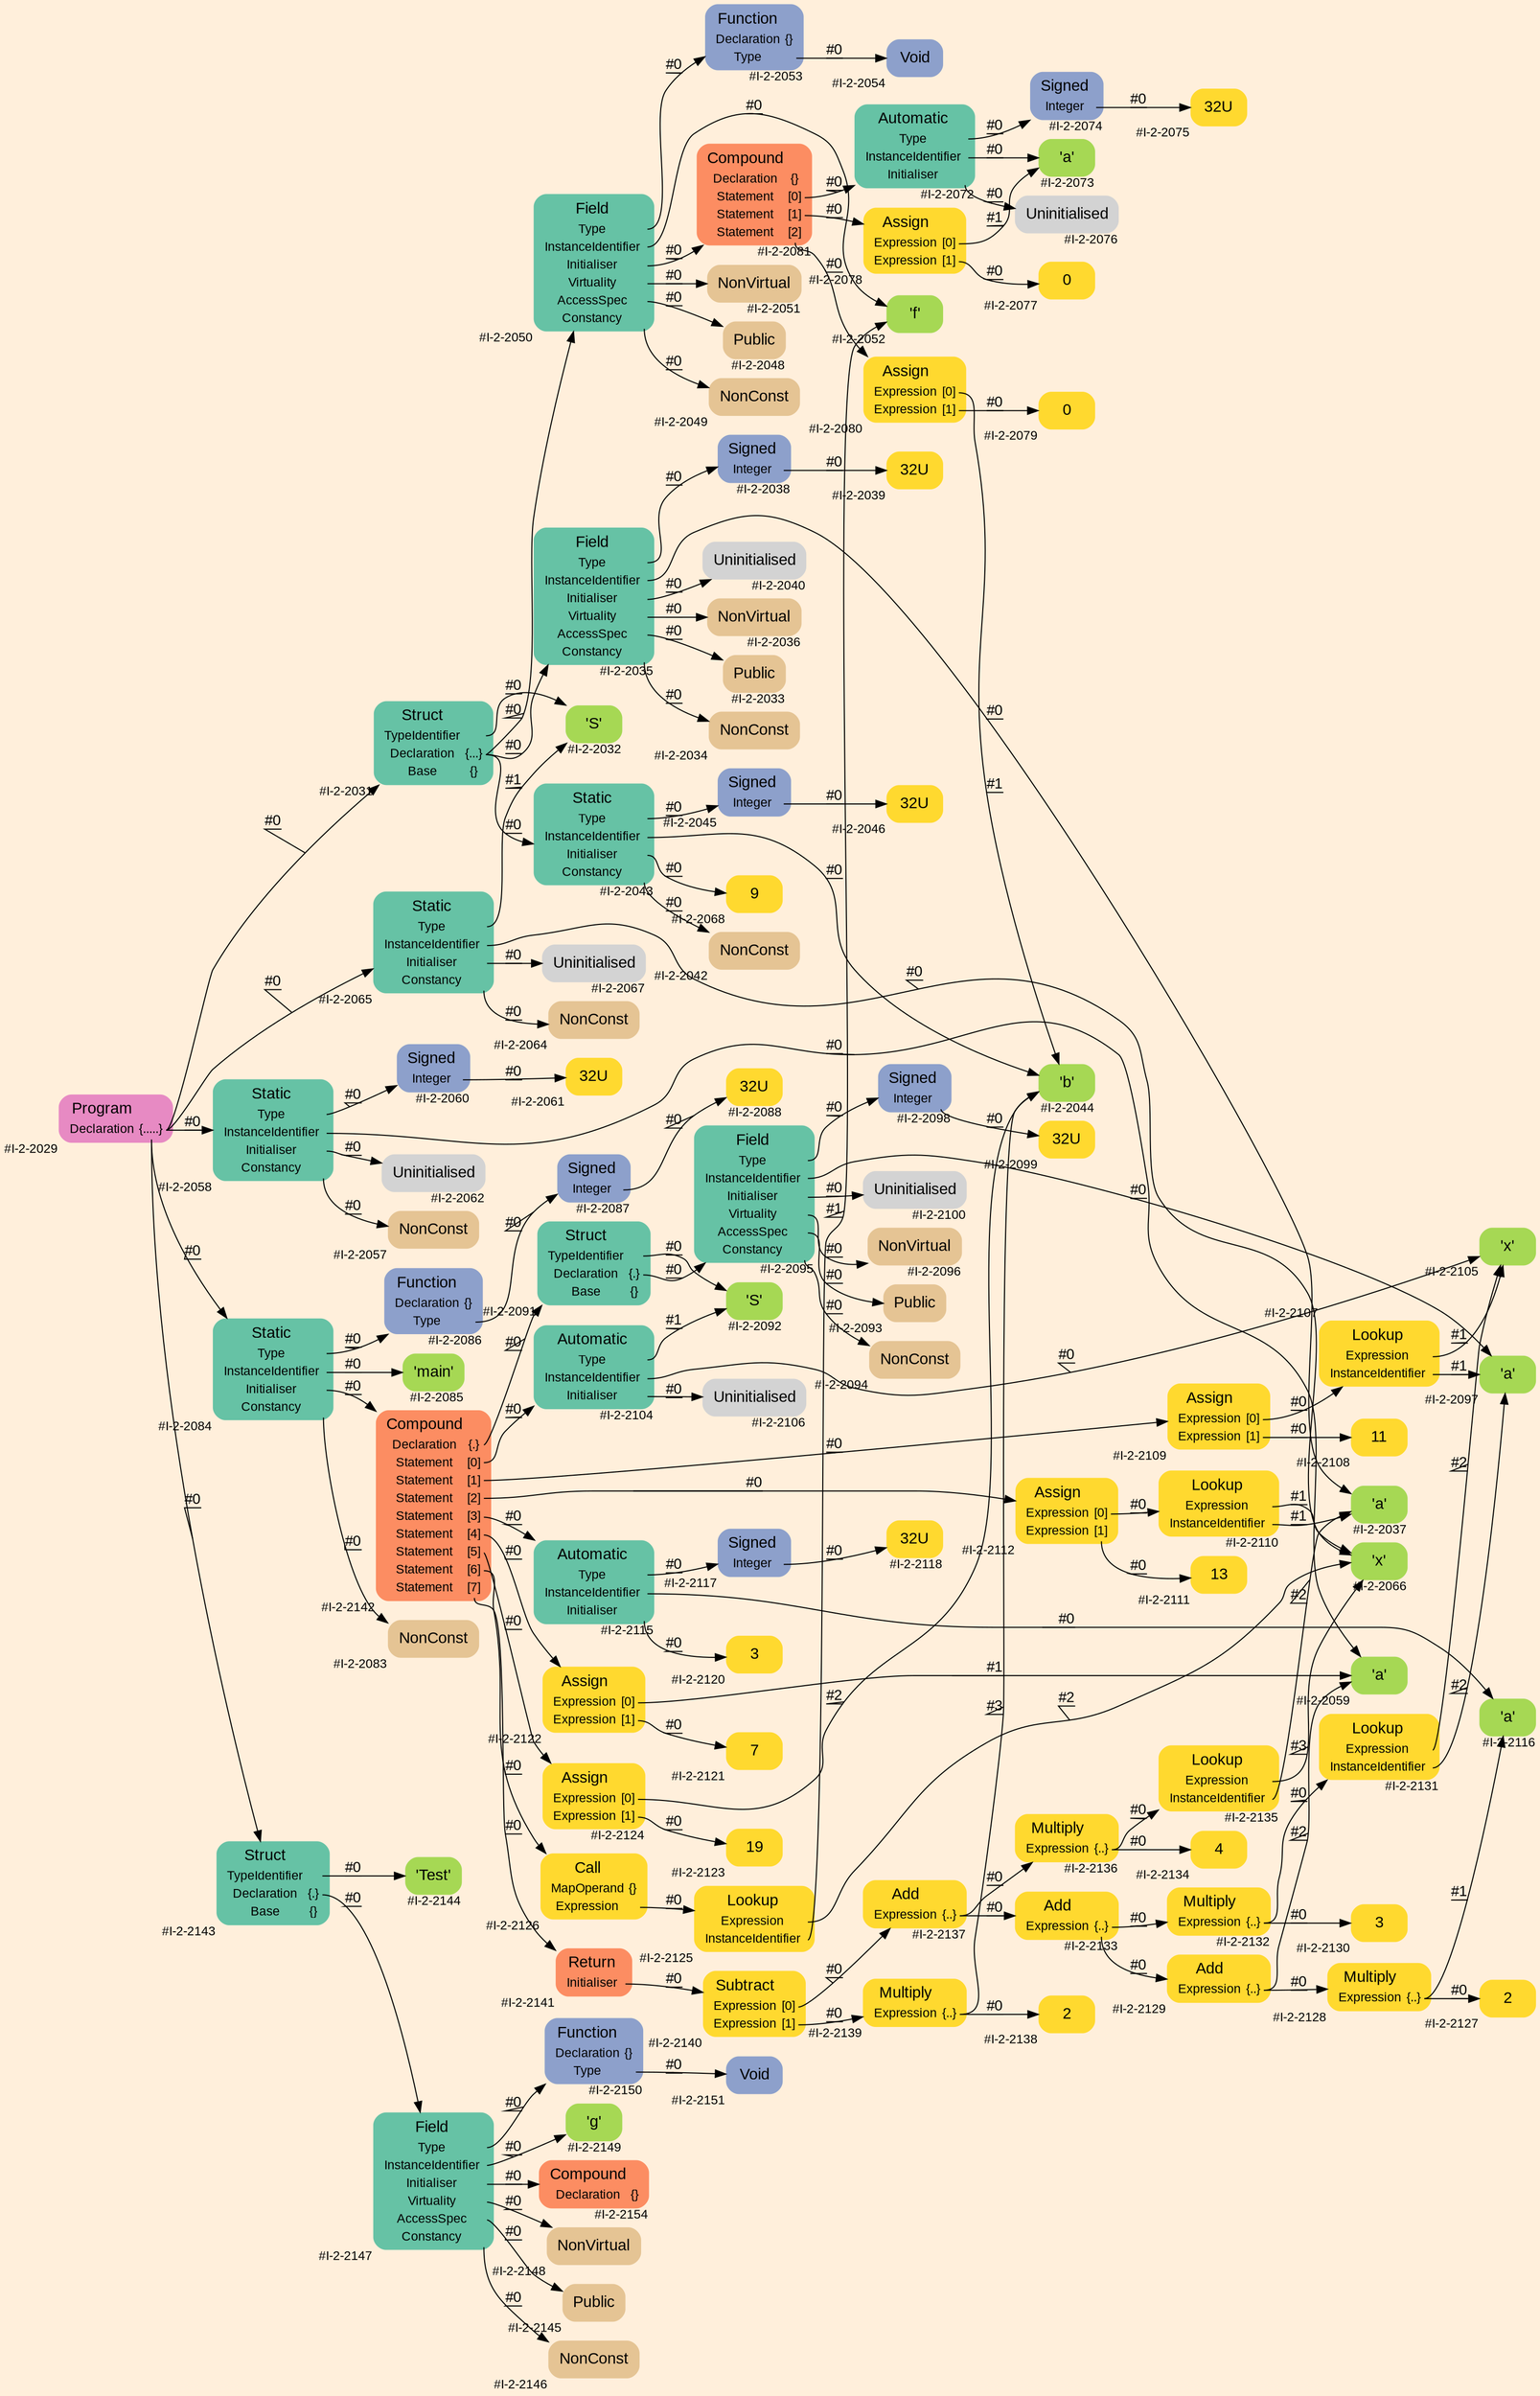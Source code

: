 digraph "" {
label = ""
labelloc = t
graph [
    rankdir = "LR"
    ranksep = 0.3
    bgcolor = antiquewhite1
    color = black
    fontcolor = black
    fontname = "Arial"
];
node [
    fontname = "Arial"
];
edge [
    fontname = "Arial"
];


// -------------------- node figure --------------------
// -------- block #I-2-2029 ----------
"#I-2-2029" [
    shape = "plaintext"
    fillcolor = "/set28/4"
    xlabel = "#I-2-2029"
    fontsize = "12"
    fontcolor = black
    label = <<TABLE BORDER="0" CELLBORDER="0" CELLSPACING="0">
     <TR><TD><FONT POINT-SIZE="15" COLOR="black">Program</FONT></TD></TR>
     <TR><TD><FONT POINT-SIZE="12" COLOR="black">Declaration</FONT></TD><TD PORT="port0"><FONT POINT-SIZE="12" COLOR="black">{.....}</FONT></TD></TR>
    </TABLE>>
    style = "rounded,filled"
];

// -------- block #I-2-2031 ----------
"#I-2-2031" [
    shape = "plaintext"
    fillcolor = "/set28/1"
    xlabel = "#I-2-2031"
    fontsize = "12"
    fontcolor = black
    label = <<TABLE BORDER="0" CELLBORDER="0" CELLSPACING="0">
     <TR><TD><FONT POINT-SIZE="15" COLOR="black">Struct</FONT></TD></TR>
     <TR><TD><FONT POINT-SIZE="12" COLOR="black">TypeIdentifier</FONT></TD><TD PORT="port0"></TD></TR>
     <TR><TD><FONT POINT-SIZE="12" COLOR="black">Declaration</FONT></TD><TD PORT="port1"><FONT POINT-SIZE="12" COLOR="black">{...}</FONT></TD></TR>
     <TR><TD><FONT POINT-SIZE="12" COLOR="black">Base</FONT></TD><TD PORT="port2"><FONT POINT-SIZE="12" COLOR="black">{}</FONT></TD></TR>
    </TABLE>>
    style = "rounded,filled"
];

// -------- block #I-2-2032 ----------
"#I-2-2032" [
    shape = "plaintext"
    fillcolor = "/set28/5"
    xlabel = "#I-2-2032"
    fontsize = "12"
    fontcolor = black
    label = <<TABLE BORDER="0" CELLBORDER="0" CELLSPACING="0">
     <TR><TD><FONT POINT-SIZE="15" COLOR="black">'S'</FONT></TD></TR>
    </TABLE>>
    style = "rounded,filled"
];

// -------- block #I-2-2035 ----------
"#I-2-2035" [
    shape = "plaintext"
    fillcolor = "/set28/1"
    xlabel = "#I-2-2035"
    fontsize = "12"
    fontcolor = black
    label = <<TABLE BORDER="0" CELLBORDER="0" CELLSPACING="0">
     <TR><TD><FONT POINT-SIZE="15" COLOR="black">Field</FONT></TD></TR>
     <TR><TD><FONT POINT-SIZE="12" COLOR="black">Type</FONT></TD><TD PORT="port0"></TD></TR>
     <TR><TD><FONT POINT-SIZE="12" COLOR="black">InstanceIdentifier</FONT></TD><TD PORT="port1"></TD></TR>
     <TR><TD><FONT POINT-SIZE="12" COLOR="black">Initialiser</FONT></TD><TD PORT="port2"></TD></TR>
     <TR><TD><FONT POINT-SIZE="12" COLOR="black">Virtuality</FONT></TD><TD PORT="port3"></TD></TR>
     <TR><TD><FONT POINT-SIZE="12" COLOR="black">AccessSpec</FONT></TD><TD PORT="port4"></TD></TR>
     <TR><TD><FONT POINT-SIZE="12" COLOR="black">Constancy</FONT></TD><TD PORT="port5"></TD></TR>
    </TABLE>>
    style = "rounded,filled"
];

// -------- block #I-2-2038 ----------
"#I-2-2038" [
    shape = "plaintext"
    fillcolor = "/set28/3"
    xlabel = "#I-2-2038"
    fontsize = "12"
    fontcolor = black
    label = <<TABLE BORDER="0" CELLBORDER="0" CELLSPACING="0">
     <TR><TD><FONT POINT-SIZE="15" COLOR="black">Signed</FONT></TD></TR>
     <TR><TD><FONT POINT-SIZE="12" COLOR="black">Integer</FONT></TD><TD PORT="port0"></TD></TR>
    </TABLE>>
    style = "rounded,filled"
];

// -------- block #I-2-2039 ----------
"#I-2-2039" [
    shape = "plaintext"
    fillcolor = "/set28/6"
    xlabel = "#I-2-2039"
    fontsize = "12"
    fontcolor = black
    label = <<TABLE BORDER="0" CELLBORDER="0" CELLSPACING="0">
     <TR><TD><FONT POINT-SIZE="15" COLOR="black">32U</FONT></TD></TR>
    </TABLE>>
    style = "rounded,filled"
];

// -------- block #I-2-2037 ----------
"#I-2-2037" [
    shape = "plaintext"
    fillcolor = "/set28/5"
    xlabel = "#I-2-2037"
    fontsize = "12"
    fontcolor = black
    label = <<TABLE BORDER="0" CELLBORDER="0" CELLSPACING="0">
     <TR><TD><FONT POINT-SIZE="15" COLOR="black">'a'</FONT></TD></TR>
    </TABLE>>
    style = "rounded,filled"
];

// -------- block #I-2-2040 ----------
"#I-2-2040" [
    shape = "plaintext"
    xlabel = "#I-2-2040"
    fontsize = "12"
    fontcolor = black
    label = <<TABLE BORDER="0" CELLBORDER="0" CELLSPACING="0">
     <TR><TD><FONT POINT-SIZE="15" COLOR="black">Uninitialised</FONT></TD></TR>
    </TABLE>>
    style = "rounded,filled"
];

// -------- block #I-2-2036 ----------
"#I-2-2036" [
    shape = "plaintext"
    fillcolor = "/set28/7"
    xlabel = "#I-2-2036"
    fontsize = "12"
    fontcolor = black
    label = <<TABLE BORDER="0" CELLBORDER="0" CELLSPACING="0">
     <TR><TD><FONT POINT-SIZE="15" COLOR="black">NonVirtual</FONT></TD></TR>
    </TABLE>>
    style = "rounded,filled"
];

// -------- block #I-2-2033 ----------
"#I-2-2033" [
    shape = "plaintext"
    fillcolor = "/set28/7"
    xlabel = "#I-2-2033"
    fontsize = "12"
    fontcolor = black
    label = <<TABLE BORDER="0" CELLBORDER="0" CELLSPACING="0">
     <TR><TD><FONT POINT-SIZE="15" COLOR="black">Public</FONT></TD></TR>
    </TABLE>>
    style = "rounded,filled"
];

// -------- block #I-2-2034 ----------
"#I-2-2034" [
    shape = "plaintext"
    fillcolor = "/set28/7"
    xlabel = "#I-2-2034"
    fontsize = "12"
    fontcolor = black
    label = <<TABLE BORDER="0" CELLBORDER="0" CELLSPACING="0">
     <TR><TD><FONT POINT-SIZE="15" COLOR="black">NonConst</FONT></TD></TR>
    </TABLE>>
    style = "rounded,filled"
];

// -------- block #I-2-2043 ----------
"#I-2-2043" [
    shape = "plaintext"
    fillcolor = "/set28/1"
    xlabel = "#I-2-2043"
    fontsize = "12"
    fontcolor = black
    label = <<TABLE BORDER="0" CELLBORDER="0" CELLSPACING="0">
     <TR><TD><FONT POINT-SIZE="15" COLOR="black">Static</FONT></TD></TR>
     <TR><TD><FONT POINT-SIZE="12" COLOR="black">Type</FONT></TD><TD PORT="port0"></TD></TR>
     <TR><TD><FONT POINT-SIZE="12" COLOR="black">InstanceIdentifier</FONT></TD><TD PORT="port1"></TD></TR>
     <TR><TD><FONT POINT-SIZE="12" COLOR="black">Initialiser</FONT></TD><TD PORT="port2"></TD></TR>
     <TR><TD><FONT POINT-SIZE="12" COLOR="black">Constancy</FONT></TD><TD PORT="port3"></TD></TR>
    </TABLE>>
    style = "rounded,filled"
];

// -------- block #I-2-2045 ----------
"#I-2-2045" [
    shape = "plaintext"
    fillcolor = "/set28/3"
    xlabel = "#I-2-2045"
    fontsize = "12"
    fontcolor = black
    label = <<TABLE BORDER="0" CELLBORDER="0" CELLSPACING="0">
     <TR><TD><FONT POINT-SIZE="15" COLOR="black">Signed</FONT></TD></TR>
     <TR><TD><FONT POINT-SIZE="12" COLOR="black">Integer</FONT></TD><TD PORT="port0"></TD></TR>
    </TABLE>>
    style = "rounded,filled"
];

// -------- block #I-2-2046 ----------
"#I-2-2046" [
    shape = "plaintext"
    fillcolor = "/set28/6"
    xlabel = "#I-2-2046"
    fontsize = "12"
    fontcolor = black
    label = <<TABLE BORDER="0" CELLBORDER="0" CELLSPACING="0">
     <TR><TD><FONT POINT-SIZE="15" COLOR="black">32U</FONT></TD></TR>
    </TABLE>>
    style = "rounded,filled"
];

// -------- block #I-2-2044 ----------
"#I-2-2044" [
    shape = "plaintext"
    fillcolor = "/set28/5"
    xlabel = "#I-2-2044"
    fontsize = "12"
    fontcolor = black
    label = <<TABLE BORDER="0" CELLBORDER="0" CELLSPACING="0">
     <TR><TD><FONT POINT-SIZE="15" COLOR="black">'b'</FONT></TD></TR>
    </TABLE>>
    style = "rounded,filled"
];

// -------- block #I-2-2068 ----------
"#I-2-2068" [
    shape = "plaintext"
    fillcolor = "/set28/6"
    xlabel = "#I-2-2068"
    fontsize = "12"
    fontcolor = black
    label = <<TABLE BORDER="0" CELLBORDER="0" CELLSPACING="0">
     <TR><TD><FONT POINT-SIZE="15" COLOR="black">9</FONT></TD></TR>
    </TABLE>>
    style = "rounded,filled"
];

// -------- block #I-2-2042 ----------
"#I-2-2042" [
    shape = "plaintext"
    fillcolor = "/set28/7"
    xlabel = "#I-2-2042"
    fontsize = "12"
    fontcolor = black
    label = <<TABLE BORDER="0" CELLBORDER="0" CELLSPACING="0">
     <TR><TD><FONT POINT-SIZE="15" COLOR="black">NonConst</FONT></TD></TR>
    </TABLE>>
    style = "rounded,filled"
];

// -------- block #I-2-2050 ----------
"#I-2-2050" [
    shape = "plaintext"
    fillcolor = "/set28/1"
    xlabel = "#I-2-2050"
    fontsize = "12"
    fontcolor = black
    label = <<TABLE BORDER="0" CELLBORDER="0" CELLSPACING="0">
     <TR><TD><FONT POINT-SIZE="15" COLOR="black">Field</FONT></TD></TR>
     <TR><TD><FONT POINT-SIZE="12" COLOR="black">Type</FONT></TD><TD PORT="port0"></TD></TR>
     <TR><TD><FONT POINT-SIZE="12" COLOR="black">InstanceIdentifier</FONT></TD><TD PORT="port1"></TD></TR>
     <TR><TD><FONT POINT-SIZE="12" COLOR="black">Initialiser</FONT></TD><TD PORT="port2"></TD></TR>
     <TR><TD><FONT POINT-SIZE="12" COLOR="black">Virtuality</FONT></TD><TD PORT="port3"></TD></TR>
     <TR><TD><FONT POINT-SIZE="12" COLOR="black">AccessSpec</FONT></TD><TD PORT="port4"></TD></TR>
     <TR><TD><FONT POINT-SIZE="12" COLOR="black">Constancy</FONT></TD><TD PORT="port5"></TD></TR>
    </TABLE>>
    style = "rounded,filled"
];

// -------- block #I-2-2053 ----------
"#I-2-2053" [
    shape = "plaintext"
    fillcolor = "/set28/3"
    xlabel = "#I-2-2053"
    fontsize = "12"
    fontcolor = black
    label = <<TABLE BORDER="0" CELLBORDER="0" CELLSPACING="0">
     <TR><TD><FONT POINT-SIZE="15" COLOR="black">Function</FONT></TD></TR>
     <TR><TD><FONT POINT-SIZE="12" COLOR="black">Declaration</FONT></TD><TD PORT="port0"><FONT POINT-SIZE="12" COLOR="black">{}</FONT></TD></TR>
     <TR><TD><FONT POINT-SIZE="12" COLOR="black">Type</FONT></TD><TD PORT="port1"></TD></TR>
    </TABLE>>
    style = "rounded,filled"
];

// -------- block #I-2-2054 ----------
"#I-2-2054" [
    shape = "plaintext"
    fillcolor = "/set28/3"
    xlabel = "#I-2-2054"
    fontsize = "12"
    fontcolor = black
    label = <<TABLE BORDER="0" CELLBORDER="0" CELLSPACING="0">
     <TR><TD><FONT POINT-SIZE="15" COLOR="black">Void</FONT></TD></TR>
    </TABLE>>
    style = "rounded,filled"
];

// -------- block #I-2-2052 ----------
"#I-2-2052" [
    shape = "plaintext"
    fillcolor = "/set28/5"
    xlabel = "#I-2-2052"
    fontsize = "12"
    fontcolor = black
    label = <<TABLE BORDER="0" CELLBORDER="0" CELLSPACING="0">
     <TR><TD><FONT POINT-SIZE="15" COLOR="black">'f'</FONT></TD></TR>
    </TABLE>>
    style = "rounded,filled"
];

// -------- block #I-2-2081 ----------
"#I-2-2081" [
    shape = "plaintext"
    fillcolor = "/set28/2"
    xlabel = "#I-2-2081"
    fontsize = "12"
    fontcolor = black
    label = <<TABLE BORDER="0" CELLBORDER="0" CELLSPACING="0">
     <TR><TD><FONT POINT-SIZE="15" COLOR="black">Compound</FONT></TD></TR>
     <TR><TD><FONT POINT-SIZE="12" COLOR="black">Declaration</FONT></TD><TD PORT="port0"><FONT POINT-SIZE="12" COLOR="black">{}</FONT></TD></TR>
     <TR><TD><FONT POINT-SIZE="12" COLOR="black">Statement</FONT></TD><TD PORT="port1"><FONT POINT-SIZE="12" COLOR="black">[0]</FONT></TD></TR>
     <TR><TD><FONT POINT-SIZE="12" COLOR="black">Statement</FONT></TD><TD PORT="port2"><FONT POINT-SIZE="12" COLOR="black">[1]</FONT></TD></TR>
     <TR><TD><FONT POINT-SIZE="12" COLOR="black">Statement</FONT></TD><TD PORT="port3"><FONT POINT-SIZE="12" COLOR="black">[2]</FONT></TD></TR>
    </TABLE>>
    style = "rounded,filled"
];

// -------- block #I-2-2072 ----------
"#I-2-2072" [
    shape = "plaintext"
    fillcolor = "/set28/1"
    xlabel = "#I-2-2072"
    fontsize = "12"
    fontcolor = black
    label = <<TABLE BORDER="0" CELLBORDER="0" CELLSPACING="0">
     <TR><TD><FONT POINT-SIZE="15" COLOR="black">Automatic</FONT></TD></TR>
     <TR><TD><FONT POINT-SIZE="12" COLOR="black">Type</FONT></TD><TD PORT="port0"></TD></TR>
     <TR><TD><FONT POINT-SIZE="12" COLOR="black">InstanceIdentifier</FONT></TD><TD PORT="port1"></TD></TR>
     <TR><TD><FONT POINT-SIZE="12" COLOR="black">Initialiser</FONT></TD><TD PORT="port2"></TD></TR>
    </TABLE>>
    style = "rounded,filled"
];

// -------- block #I-2-2074 ----------
"#I-2-2074" [
    shape = "plaintext"
    fillcolor = "/set28/3"
    xlabel = "#I-2-2074"
    fontsize = "12"
    fontcolor = black
    label = <<TABLE BORDER="0" CELLBORDER="0" CELLSPACING="0">
     <TR><TD><FONT POINT-SIZE="15" COLOR="black">Signed</FONT></TD></TR>
     <TR><TD><FONT POINT-SIZE="12" COLOR="black">Integer</FONT></TD><TD PORT="port0"></TD></TR>
    </TABLE>>
    style = "rounded,filled"
];

// -------- block #I-2-2075 ----------
"#I-2-2075" [
    shape = "plaintext"
    fillcolor = "/set28/6"
    xlabel = "#I-2-2075"
    fontsize = "12"
    fontcolor = black
    label = <<TABLE BORDER="0" CELLBORDER="0" CELLSPACING="0">
     <TR><TD><FONT POINT-SIZE="15" COLOR="black">32U</FONT></TD></TR>
    </TABLE>>
    style = "rounded,filled"
];

// -------- block #I-2-2073 ----------
"#I-2-2073" [
    shape = "plaintext"
    fillcolor = "/set28/5"
    xlabel = "#I-2-2073"
    fontsize = "12"
    fontcolor = black
    label = <<TABLE BORDER="0" CELLBORDER="0" CELLSPACING="0">
     <TR><TD><FONT POINT-SIZE="15" COLOR="black">'a'</FONT></TD></TR>
    </TABLE>>
    style = "rounded,filled"
];

// -------- block #I-2-2076 ----------
"#I-2-2076" [
    shape = "plaintext"
    xlabel = "#I-2-2076"
    fontsize = "12"
    fontcolor = black
    label = <<TABLE BORDER="0" CELLBORDER="0" CELLSPACING="0">
     <TR><TD><FONT POINT-SIZE="15" COLOR="black">Uninitialised</FONT></TD></TR>
    </TABLE>>
    style = "rounded,filled"
];

// -------- block #I-2-2078 ----------
"#I-2-2078" [
    shape = "plaintext"
    fillcolor = "/set28/6"
    xlabel = "#I-2-2078"
    fontsize = "12"
    fontcolor = black
    label = <<TABLE BORDER="0" CELLBORDER="0" CELLSPACING="0">
     <TR><TD><FONT POINT-SIZE="15" COLOR="black">Assign</FONT></TD></TR>
     <TR><TD><FONT POINT-SIZE="12" COLOR="black">Expression</FONT></TD><TD PORT="port0"><FONT POINT-SIZE="12" COLOR="black">[0]</FONT></TD></TR>
     <TR><TD><FONT POINT-SIZE="12" COLOR="black">Expression</FONT></TD><TD PORT="port1"><FONT POINT-SIZE="12" COLOR="black">[1]</FONT></TD></TR>
    </TABLE>>
    style = "rounded,filled"
];

// -------- block #I-2-2077 ----------
"#I-2-2077" [
    shape = "plaintext"
    fillcolor = "/set28/6"
    xlabel = "#I-2-2077"
    fontsize = "12"
    fontcolor = black
    label = <<TABLE BORDER="0" CELLBORDER="0" CELLSPACING="0">
     <TR><TD><FONT POINT-SIZE="15" COLOR="black">0</FONT></TD></TR>
    </TABLE>>
    style = "rounded,filled"
];

// -------- block #I-2-2080 ----------
"#I-2-2080" [
    shape = "plaintext"
    fillcolor = "/set28/6"
    xlabel = "#I-2-2080"
    fontsize = "12"
    fontcolor = black
    label = <<TABLE BORDER="0" CELLBORDER="0" CELLSPACING="0">
     <TR><TD><FONT POINT-SIZE="15" COLOR="black">Assign</FONT></TD></TR>
     <TR><TD><FONT POINT-SIZE="12" COLOR="black">Expression</FONT></TD><TD PORT="port0"><FONT POINT-SIZE="12" COLOR="black">[0]</FONT></TD></TR>
     <TR><TD><FONT POINT-SIZE="12" COLOR="black">Expression</FONT></TD><TD PORT="port1"><FONT POINT-SIZE="12" COLOR="black">[1]</FONT></TD></TR>
    </TABLE>>
    style = "rounded,filled"
];

// -------- block #I-2-2079 ----------
"#I-2-2079" [
    shape = "plaintext"
    fillcolor = "/set28/6"
    xlabel = "#I-2-2079"
    fontsize = "12"
    fontcolor = black
    label = <<TABLE BORDER="0" CELLBORDER="0" CELLSPACING="0">
     <TR><TD><FONT POINT-SIZE="15" COLOR="black">0</FONT></TD></TR>
    </TABLE>>
    style = "rounded,filled"
];

// -------- block #I-2-2051 ----------
"#I-2-2051" [
    shape = "plaintext"
    fillcolor = "/set28/7"
    xlabel = "#I-2-2051"
    fontsize = "12"
    fontcolor = black
    label = <<TABLE BORDER="0" CELLBORDER="0" CELLSPACING="0">
     <TR><TD><FONT POINT-SIZE="15" COLOR="black">NonVirtual</FONT></TD></TR>
    </TABLE>>
    style = "rounded,filled"
];

// -------- block #I-2-2048 ----------
"#I-2-2048" [
    shape = "plaintext"
    fillcolor = "/set28/7"
    xlabel = "#I-2-2048"
    fontsize = "12"
    fontcolor = black
    label = <<TABLE BORDER="0" CELLBORDER="0" CELLSPACING="0">
     <TR><TD><FONT POINT-SIZE="15" COLOR="black">Public</FONT></TD></TR>
    </TABLE>>
    style = "rounded,filled"
];

// -------- block #I-2-2049 ----------
"#I-2-2049" [
    shape = "plaintext"
    fillcolor = "/set28/7"
    xlabel = "#I-2-2049"
    fontsize = "12"
    fontcolor = black
    label = <<TABLE BORDER="0" CELLBORDER="0" CELLSPACING="0">
     <TR><TD><FONT POINT-SIZE="15" COLOR="black">NonConst</FONT></TD></TR>
    </TABLE>>
    style = "rounded,filled"
];

// -------- block #I-2-2058 ----------
"#I-2-2058" [
    shape = "plaintext"
    fillcolor = "/set28/1"
    xlabel = "#I-2-2058"
    fontsize = "12"
    fontcolor = black
    label = <<TABLE BORDER="0" CELLBORDER="0" CELLSPACING="0">
     <TR><TD><FONT POINT-SIZE="15" COLOR="black">Static</FONT></TD></TR>
     <TR><TD><FONT POINT-SIZE="12" COLOR="black">Type</FONT></TD><TD PORT="port0"></TD></TR>
     <TR><TD><FONT POINT-SIZE="12" COLOR="black">InstanceIdentifier</FONT></TD><TD PORT="port1"></TD></TR>
     <TR><TD><FONT POINT-SIZE="12" COLOR="black">Initialiser</FONT></TD><TD PORT="port2"></TD></TR>
     <TR><TD><FONT POINT-SIZE="12" COLOR="black">Constancy</FONT></TD><TD PORT="port3"></TD></TR>
    </TABLE>>
    style = "rounded,filled"
];

// -------- block #I-2-2060 ----------
"#I-2-2060" [
    shape = "plaintext"
    fillcolor = "/set28/3"
    xlabel = "#I-2-2060"
    fontsize = "12"
    fontcolor = black
    label = <<TABLE BORDER="0" CELLBORDER="0" CELLSPACING="0">
     <TR><TD><FONT POINT-SIZE="15" COLOR="black">Signed</FONT></TD></TR>
     <TR><TD><FONT POINT-SIZE="12" COLOR="black">Integer</FONT></TD><TD PORT="port0"></TD></TR>
    </TABLE>>
    style = "rounded,filled"
];

// -------- block #I-2-2061 ----------
"#I-2-2061" [
    shape = "plaintext"
    fillcolor = "/set28/6"
    xlabel = "#I-2-2061"
    fontsize = "12"
    fontcolor = black
    label = <<TABLE BORDER="0" CELLBORDER="0" CELLSPACING="0">
     <TR><TD><FONT POINT-SIZE="15" COLOR="black">32U</FONT></TD></TR>
    </TABLE>>
    style = "rounded,filled"
];

// -------- block #I-2-2059 ----------
"#I-2-2059" [
    shape = "plaintext"
    fillcolor = "/set28/5"
    xlabel = "#I-2-2059"
    fontsize = "12"
    fontcolor = black
    label = <<TABLE BORDER="0" CELLBORDER="0" CELLSPACING="0">
     <TR><TD><FONT POINT-SIZE="15" COLOR="black">'a'</FONT></TD></TR>
    </TABLE>>
    style = "rounded,filled"
];

// -------- block #I-2-2062 ----------
"#I-2-2062" [
    shape = "plaintext"
    xlabel = "#I-2-2062"
    fontsize = "12"
    fontcolor = black
    label = <<TABLE BORDER="0" CELLBORDER="0" CELLSPACING="0">
     <TR><TD><FONT POINT-SIZE="15" COLOR="black">Uninitialised</FONT></TD></TR>
    </TABLE>>
    style = "rounded,filled"
];

// -------- block #I-2-2057 ----------
"#I-2-2057" [
    shape = "plaintext"
    fillcolor = "/set28/7"
    xlabel = "#I-2-2057"
    fontsize = "12"
    fontcolor = black
    label = <<TABLE BORDER="0" CELLBORDER="0" CELLSPACING="0">
     <TR><TD><FONT POINT-SIZE="15" COLOR="black">NonConst</FONT></TD></TR>
    </TABLE>>
    style = "rounded,filled"
];

// -------- block #I-2-2065 ----------
"#I-2-2065" [
    shape = "plaintext"
    fillcolor = "/set28/1"
    xlabel = "#I-2-2065"
    fontsize = "12"
    fontcolor = black
    label = <<TABLE BORDER="0" CELLBORDER="0" CELLSPACING="0">
     <TR><TD><FONT POINT-SIZE="15" COLOR="black">Static</FONT></TD></TR>
     <TR><TD><FONT POINT-SIZE="12" COLOR="black">Type</FONT></TD><TD PORT="port0"></TD></TR>
     <TR><TD><FONT POINT-SIZE="12" COLOR="black">InstanceIdentifier</FONT></TD><TD PORT="port1"></TD></TR>
     <TR><TD><FONT POINT-SIZE="12" COLOR="black">Initialiser</FONT></TD><TD PORT="port2"></TD></TR>
     <TR><TD><FONT POINT-SIZE="12" COLOR="black">Constancy</FONT></TD><TD PORT="port3"></TD></TR>
    </TABLE>>
    style = "rounded,filled"
];

// -------- block #I-2-2066 ----------
"#I-2-2066" [
    shape = "plaintext"
    fillcolor = "/set28/5"
    xlabel = "#I-2-2066"
    fontsize = "12"
    fontcolor = black
    label = <<TABLE BORDER="0" CELLBORDER="0" CELLSPACING="0">
     <TR><TD><FONT POINT-SIZE="15" COLOR="black">'x'</FONT></TD></TR>
    </TABLE>>
    style = "rounded,filled"
];

// -------- block #I-2-2067 ----------
"#I-2-2067" [
    shape = "plaintext"
    xlabel = "#I-2-2067"
    fontsize = "12"
    fontcolor = black
    label = <<TABLE BORDER="0" CELLBORDER="0" CELLSPACING="0">
     <TR><TD><FONT POINT-SIZE="15" COLOR="black">Uninitialised</FONT></TD></TR>
    </TABLE>>
    style = "rounded,filled"
];

// -------- block #I-2-2064 ----------
"#I-2-2064" [
    shape = "plaintext"
    fillcolor = "/set28/7"
    xlabel = "#I-2-2064"
    fontsize = "12"
    fontcolor = black
    label = <<TABLE BORDER="0" CELLBORDER="0" CELLSPACING="0">
     <TR><TD><FONT POINT-SIZE="15" COLOR="black">NonConst</FONT></TD></TR>
    </TABLE>>
    style = "rounded,filled"
];

// -------- block #I-2-2084 ----------
"#I-2-2084" [
    shape = "plaintext"
    fillcolor = "/set28/1"
    xlabel = "#I-2-2084"
    fontsize = "12"
    fontcolor = black
    label = <<TABLE BORDER="0" CELLBORDER="0" CELLSPACING="0">
     <TR><TD><FONT POINT-SIZE="15" COLOR="black">Static</FONT></TD></TR>
     <TR><TD><FONT POINT-SIZE="12" COLOR="black">Type</FONT></TD><TD PORT="port0"></TD></TR>
     <TR><TD><FONT POINT-SIZE="12" COLOR="black">InstanceIdentifier</FONT></TD><TD PORT="port1"></TD></TR>
     <TR><TD><FONT POINT-SIZE="12" COLOR="black">Initialiser</FONT></TD><TD PORT="port2"></TD></TR>
     <TR><TD><FONT POINT-SIZE="12" COLOR="black">Constancy</FONT></TD><TD PORT="port3"></TD></TR>
    </TABLE>>
    style = "rounded,filled"
];

// -------- block #I-2-2086 ----------
"#I-2-2086" [
    shape = "plaintext"
    fillcolor = "/set28/3"
    xlabel = "#I-2-2086"
    fontsize = "12"
    fontcolor = black
    label = <<TABLE BORDER="0" CELLBORDER="0" CELLSPACING="0">
     <TR><TD><FONT POINT-SIZE="15" COLOR="black">Function</FONT></TD></TR>
     <TR><TD><FONT POINT-SIZE="12" COLOR="black">Declaration</FONT></TD><TD PORT="port0"><FONT POINT-SIZE="12" COLOR="black">{}</FONT></TD></TR>
     <TR><TD><FONT POINT-SIZE="12" COLOR="black">Type</FONT></TD><TD PORT="port1"></TD></TR>
    </TABLE>>
    style = "rounded,filled"
];

// -------- block #I-2-2087 ----------
"#I-2-2087" [
    shape = "plaintext"
    fillcolor = "/set28/3"
    xlabel = "#I-2-2087"
    fontsize = "12"
    fontcolor = black
    label = <<TABLE BORDER="0" CELLBORDER="0" CELLSPACING="0">
     <TR><TD><FONT POINT-SIZE="15" COLOR="black">Signed</FONT></TD></TR>
     <TR><TD><FONT POINT-SIZE="12" COLOR="black">Integer</FONT></TD><TD PORT="port0"></TD></TR>
    </TABLE>>
    style = "rounded,filled"
];

// -------- block #I-2-2088 ----------
"#I-2-2088" [
    shape = "plaintext"
    fillcolor = "/set28/6"
    xlabel = "#I-2-2088"
    fontsize = "12"
    fontcolor = black
    label = <<TABLE BORDER="0" CELLBORDER="0" CELLSPACING="0">
     <TR><TD><FONT POINT-SIZE="15" COLOR="black">32U</FONT></TD></TR>
    </TABLE>>
    style = "rounded,filled"
];

// -------- block #I-2-2085 ----------
"#I-2-2085" [
    shape = "plaintext"
    fillcolor = "/set28/5"
    xlabel = "#I-2-2085"
    fontsize = "12"
    fontcolor = black
    label = <<TABLE BORDER="0" CELLBORDER="0" CELLSPACING="0">
     <TR><TD><FONT POINT-SIZE="15" COLOR="black">'main'</FONT></TD></TR>
    </TABLE>>
    style = "rounded,filled"
];

// -------- block #I-2-2142 ----------
"#I-2-2142" [
    shape = "plaintext"
    fillcolor = "/set28/2"
    xlabel = "#I-2-2142"
    fontsize = "12"
    fontcolor = black
    label = <<TABLE BORDER="0" CELLBORDER="0" CELLSPACING="0">
     <TR><TD><FONT POINT-SIZE="15" COLOR="black">Compound</FONT></TD></TR>
     <TR><TD><FONT POINT-SIZE="12" COLOR="black">Declaration</FONT></TD><TD PORT="port0"><FONT POINT-SIZE="12" COLOR="black">{.}</FONT></TD></TR>
     <TR><TD><FONT POINT-SIZE="12" COLOR="black">Statement</FONT></TD><TD PORT="port1"><FONT POINT-SIZE="12" COLOR="black">[0]</FONT></TD></TR>
     <TR><TD><FONT POINT-SIZE="12" COLOR="black">Statement</FONT></TD><TD PORT="port2"><FONT POINT-SIZE="12" COLOR="black">[1]</FONT></TD></TR>
     <TR><TD><FONT POINT-SIZE="12" COLOR="black">Statement</FONT></TD><TD PORT="port3"><FONT POINT-SIZE="12" COLOR="black">[2]</FONT></TD></TR>
     <TR><TD><FONT POINT-SIZE="12" COLOR="black">Statement</FONT></TD><TD PORT="port4"><FONT POINT-SIZE="12" COLOR="black">[3]</FONT></TD></TR>
     <TR><TD><FONT POINT-SIZE="12" COLOR="black">Statement</FONT></TD><TD PORT="port5"><FONT POINT-SIZE="12" COLOR="black">[4]</FONT></TD></TR>
     <TR><TD><FONT POINT-SIZE="12" COLOR="black">Statement</FONT></TD><TD PORT="port6"><FONT POINT-SIZE="12" COLOR="black">[5]</FONT></TD></TR>
     <TR><TD><FONT POINT-SIZE="12" COLOR="black">Statement</FONT></TD><TD PORT="port7"><FONT POINT-SIZE="12" COLOR="black">[6]</FONT></TD></TR>
     <TR><TD><FONT POINT-SIZE="12" COLOR="black">Statement</FONT></TD><TD PORT="port8"><FONT POINT-SIZE="12" COLOR="black">[7]</FONT></TD></TR>
    </TABLE>>
    style = "rounded,filled"
];

// -------- block #I-2-2091 ----------
"#I-2-2091" [
    shape = "plaintext"
    fillcolor = "/set28/1"
    xlabel = "#I-2-2091"
    fontsize = "12"
    fontcolor = black
    label = <<TABLE BORDER="0" CELLBORDER="0" CELLSPACING="0">
     <TR><TD><FONT POINT-SIZE="15" COLOR="black">Struct</FONT></TD></TR>
     <TR><TD><FONT POINT-SIZE="12" COLOR="black">TypeIdentifier</FONT></TD><TD PORT="port0"></TD></TR>
     <TR><TD><FONT POINT-SIZE="12" COLOR="black">Declaration</FONT></TD><TD PORT="port1"><FONT POINT-SIZE="12" COLOR="black">{.}</FONT></TD></TR>
     <TR><TD><FONT POINT-SIZE="12" COLOR="black">Base</FONT></TD><TD PORT="port2"><FONT POINT-SIZE="12" COLOR="black">{}</FONT></TD></TR>
    </TABLE>>
    style = "rounded,filled"
];

// -------- block #I-2-2092 ----------
"#I-2-2092" [
    shape = "plaintext"
    fillcolor = "/set28/5"
    xlabel = "#I-2-2092"
    fontsize = "12"
    fontcolor = black
    label = <<TABLE BORDER="0" CELLBORDER="0" CELLSPACING="0">
     <TR><TD><FONT POINT-SIZE="15" COLOR="black">'S'</FONT></TD></TR>
    </TABLE>>
    style = "rounded,filled"
];

// -------- block #I-2-2095 ----------
"#I-2-2095" [
    shape = "plaintext"
    fillcolor = "/set28/1"
    xlabel = "#I-2-2095"
    fontsize = "12"
    fontcolor = black
    label = <<TABLE BORDER="0" CELLBORDER="0" CELLSPACING="0">
     <TR><TD><FONT POINT-SIZE="15" COLOR="black">Field</FONT></TD></TR>
     <TR><TD><FONT POINT-SIZE="12" COLOR="black">Type</FONT></TD><TD PORT="port0"></TD></TR>
     <TR><TD><FONT POINT-SIZE="12" COLOR="black">InstanceIdentifier</FONT></TD><TD PORT="port1"></TD></TR>
     <TR><TD><FONT POINT-SIZE="12" COLOR="black">Initialiser</FONT></TD><TD PORT="port2"></TD></TR>
     <TR><TD><FONT POINT-SIZE="12" COLOR="black">Virtuality</FONT></TD><TD PORT="port3"></TD></TR>
     <TR><TD><FONT POINT-SIZE="12" COLOR="black">AccessSpec</FONT></TD><TD PORT="port4"></TD></TR>
     <TR><TD><FONT POINT-SIZE="12" COLOR="black">Constancy</FONT></TD><TD PORT="port5"></TD></TR>
    </TABLE>>
    style = "rounded,filled"
];

// -------- block #I-2-2098 ----------
"#I-2-2098" [
    shape = "plaintext"
    fillcolor = "/set28/3"
    xlabel = "#I-2-2098"
    fontsize = "12"
    fontcolor = black
    label = <<TABLE BORDER="0" CELLBORDER="0" CELLSPACING="0">
     <TR><TD><FONT POINT-SIZE="15" COLOR="black">Signed</FONT></TD></TR>
     <TR><TD><FONT POINT-SIZE="12" COLOR="black">Integer</FONT></TD><TD PORT="port0"></TD></TR>
    </TABLE>>
    style = "rounded,filled"
];

// -------- block #I-2-2099 ----------
"#I-2-2099" [
    shape = "plaintext"
    fillcolor = "/set28/6"
    xlabel = "#I-2-2099"
    fontsize = "12"
    fontcolor = black
    label = <<TABLE BORDER="0" CELLBORDER="0" CELLSPACING="0">
     <TR><TD><FONT POINT-SIZE="15" COLOR="black">32U</FONT></TD></TR>
    </TABLE>>
    style = "rounded,filled"
];

// -------- block #I-2-2097 ----------
"#I-2-2097" [
    shape = "plaintext"
    fillcolor = "/set28/5"
    xlabel = "#I-2-2097"
    fontsize = "12"
    fontcolor = black
    label = <<TABLE BORDER="0" CELLBORDER="0" CELLSPACING="0">
     <TR><TD><FONT POINT-SIZE="15" COLOR="black">'a'</FONT></TD></TR>
    </TABLE>>
    style = "rounded,filled"
];

// -------- block #I-2-2100 ----------
"#I-2-2100" [
    shape = "plaintext"
    xlabel = "#I-2-2100"
    fontsize = "12"
    fontcolor = black
    label = <<TABLE BORDER="0" CELLBORDER="0" CELLSPACING="0">
     <TR><TD><FONT POINT-SIZE="15" COLOR="black">Uninitialised</FONT></TD></TR>
    </TABLE>>
    style = "rounded,filled"
];

// -------- block #I-2-2096 ----------
"#I-2-2096" [
    shape = "plaintext"
    fillcolor = "/set28/7"
    xlabel = "#I-2-2096"
    fontsize = "12"
    fontcolor = black
    label = <<TABLE BORDER="0" CELLBORDER="0" CELLSPACING="0">
     <TR><TD><FONT POINT-SIZE="15" COLOR="black">NonVirtual</FONT></TD></TR>
    </TABLE>>
    style = "rounded,filled"
];

// -------- block #I-2-2093 ----------
"#I-2-2093" [
    shape = "plaintext"
    fillcolor = "/set28/7"
    xlabel = "#I-2-2093"
    fontsize = "12"
    fontcolor = black
    label = <<TABLE BORDER="0" CELLBORDER="0" CELLSPACING="0">
     <TR><TD><FONT POINT-SIZE="15" COLOR="black">Public</FONT></TD></TR>
    </TABLE>>
    style = "rounded,filled"
];

// -------- block #I-2-2094 ----------
"#I-2-2094" [
    shape = "plaintext"
    fillcolor = "/set28/7"
    xlabel = "#I-2-2094"
    fontsize = "12"
    fontcolor = black
    label = <<TABLE BORDER="0" CELLBORDER="0" CELLSPACING="0">
     <TR><TD><FONT POINT-SIZE="15" COLOR="black">NonConst</FONT></TD></TR>
    </TABLE>>
    style = "rounded,filled"
];

// -------- block #I-2-2104 ----------
"#I-2-2104" [
    shape = "plaintext"
    fillcolor = "/set28/1"
    xlabel = "#I-2-2104"
    fontsize = "12"
    fontcolor = black
    label = <<TABLE BORDER="0" CELLBORDER="0" CELLSPACING="0">
     <TR><TD><FONT POINT-SIZE="15" COLOR="black">Automatic</FONT></TD></TR>
     <TR><TD><FONT POINT-SIZE="12" COLOR="black">Type</FONT></TD><TD PORT="port0"></TD></TR>
     <TR><TD><FONT POINT-SIZE="12" COLOR="black">InstanceIdentifier</FONT></TD><TD PORT="port1"></TD></TR>
     <TR><TD><FONT POINT-SIZE="12" COLOR="black">Initialiser</FONT></TD><TD PORT="port2"></TD></TR>
    </TABLE>>
    style = "rounded,filled"
];

// -------- block #I-2-2105 ----------
"#I-2-2105" [
    shape = "plaintext"
    fillcolor = "/set28/5"
    xlabel = "#I-2-2105"
    fontsize = "12"
    fontcolor = black
    label = <<TABLE BORDER="0" CELLBORDER="0" CELLSPACING="0">
     <TR><TD><FONT POINT-SIZE="15" COLOR="black">'x'</FONT></TD></TR>
    </TABLE>>
    style = "rounded,filled"
];

// -------- block #I-2-2106 ----------
"#I-2-2106" [
    shape = "plaintext"
    xlabel = "#I-2-2106"
    fontsize = "12"
    fontcolor = black
    label = <<TABLE BORDER="0" CELLBORDER="0" CELLSPACING="0">
     <TR><TD><FONT POINT-SIZE="15" COLOR="black">Uninitialised</FONT></TD></TR>
    </TABLE>>
    style = "rounded,filled"
];

// -------- block #I-2-2109 ----------
"#I-2-2109" [
    shape = "plaintext"
    fillcolor = "/set28/6"
    xlabel = "#I-2-2109"
    fontsize = "12"
    fontcolor = black
    label = <<TABLE BORDER="0" CELLBORDER="0" CELLSPACING="0">
     <TR><TD><FONT POINT-SIZE="15" COLOR="black">Assign</FONT></TD></TR>
     <TR><TD><FONT POINT-SIZE="12" COLOR="black">Expression</FONT></TD><TD PORT="port0"><FONT POINT-SIZE="12" COLOR="black">[0]</FONT></TD></TR>
     <TR><TD><FONT POINT-SIZE="12" COLOR="black">Expression</FONT></TD><TD PORT="port1"><FONT POINT-SIZE="12" COLOR="black">[1]</FONT></TD></TR>
    </TABLE>>
    style = "rounded,filled"
];

// -------- block #I-2-2107 ----------
"#I-2-2107" [
    shape = "plaintext"
    fillcolor = "/set28/6"
    xlabel = "#I-2-2107"
    fontsize = "12"
    fontcolor = black
    label = <<TABLE BORDER="0" CELLBORDER="0" CELLSPACING="0">
     <TR><TD><FONT POINT-SIZE="15" COLOR="black">Lookup</FONT></TD></TR>
     <TR><TD><FONT POINT-SIZE="12" COLOR="black">Expression</FONT></TD><TD PORT="port0"></TD></TR>
     <TR><TD><FONT POINT-SIZE="12" COLOR="black">InstanceIdentifier</FONT></TD><TD PORT="port1"></TD></TR>
    </TABLE>>
    style = "rounded,filled"
];

// -------- block #I-2-2108 ----------
"#I-2-2108" [
    shape = "plaintext"
    fillcolor = "/set28/6"
    xlabel = "#I-2-2108"
    fontsize = "12"
    fontcolor = black
    label = <<TABLE BORDER="0" CELLBORDER="0" CELLSPACING="0">
     <TR><TD><FONT POINT-SIZE="15" COLOR="black">11</FONT></TD></TR>
    </TABLE>>
    style = "rounded,filled"
];

// -------- block #I-2-2112 ----------
"#I-2-2112" [
    shape = "plaintext"
    fillcolor = "/set28/6"
    xlabel = "#I-2-2112"
    fontsize = "12"
    fontcolor = black
    label = <<TABLE BORDER="0" CELLBORDER="0" CELLSPACING="0">
     <TR><TD><FONT POINT-SIZE="15" COLOR="black">Assign</FONT></TD></TR>
     <TR><TD><FONT POINT-SIZE="12" COLOR="black">Expression</FONT></TD><TD PORT="port0"><FONT POINT-SIZE="12" COLOR="black">[0]</FONT></TD></TR>
     <TR><TD><FONT POINT-SIZE="12" COLOR="black">Expression</FONT></TD><TD PORT="port1"><FONT POINT-SIZE="12" COLOR="black">[1]</FONT></TD></TR>
    </TABLE>>
    style = "rounded,filled"
];

// -------- block #I-2-2110 ----------
"#I-2-2110" [
    shape = "plaintext"
    fillcolor = "/set28/6"
    xlabel = "#I-2-2110"
    fontsize = "12"
    fontcolor = black
    label = <<TABLE BORDER="0" CELLBORDER="0" CELLSPACING="0">
     <TR><TD><FONT POINT-SIZE="15" COLOR="black">Lookup</FONT></TD></TR>
     <TR><TD><FONT POINT-SIZE="12" COLOR="black">Expression</FONT></TD><TD PORT="port0"></TD></TR>
     <TR><TD><FONT POINT-SIZE="12" COLOR="black">InstanceIdentifier</FONT></TD><TD PORT="port1"></TD></TR>
    </TABLE>>
    style = "rounded,filled"
];

// -------- block #I-2-2111 ----------
"#I-2-2111" [
    shape = "plaintext"
    fillcolor = "/set28/6"
    xlabel = "#I-2-2111"
    fontsize = "12"
    fontcolor = black
    label = <<TABLE BORDER="0" CELLBORDER="0" CELLSPACING="0">
     <TR><TD><FONT POINT-SIZE="15" COLOR="black">13</FONT></TD></TR>
    </TABLE>>
    style = "rounded,filled"
];

// -------- block #I-2-2115 ----------
"#I-2-2115" [
    shape = "plaintext"
    fillcolor = "/set28/1"
    xlabel = "#I-2-2115"
    fontsize = "12"
    fontcolor = black
    label = <<TABLE BORDER="0" CELLBORDER="0" CELLSPACING="0">
     <TR><TD><FONT POINT-SIZE="15" COLOR="black">Automatic</FONT></TD></TR>
     <TR><TD><FONT POINT-SIZE="12" COLOR="black">Type</FONT></TD><TD PORT="port0"></TD></TR>
     <TR><TD><FONT POINT-SIZE="12" COLOR="black">InstanceIdentifier</FONT></TD><TD PORT="port1"></TD></TR>
     <TR><TD><FONT POINT-SIZE="12" COLOR="black">Initialiser</FONT></TD><TD PORT="port2"></TD></TR>
    </TABLE>>
    style = "rounded,filled"
];

// -------- block #I-2-2117 ----------
"#I-2-2117" [
    shape = "plaintext"
    fillcolor = "/set28/3"
    xlabel = "#I-2-2117"
    fontsize = "12"
    fontcolor = black
    label = <<TABLE BORDER="0" CELLBORDER="0" CELLSPACING="0">
     <TR><TD><FONT POINT-SIZE="15" COLOR="black">Signed</FONT></TD></TR>
     <TR><TD><FONT POINT-SIZE="12" COLOR="black">Integer</FONT></TD><TD PORT="port0"></TD></TR>
    </TABLE>>
    style = "rounded,filled"
];

// -------- block #I-2-2118 ----------
"#I-2-2118" [
    shape = "plaintext"
    fillcolor = "/set28/6"
    xlabel = "#I-2-2118"
    fontsize = "12"
    fontcolor = black
    label = <<TABLE BORDER="0" CELLBORDER="0" CELLSPACING="0">
     <TR><TD><FONT POINT-SIZE="15" COLOR="black">32U</FONT></TD></TR>
    </TABLE>>
    style = "rounded,filled"
];

// -------- block #I-2-2116 ----------
"#I-2-2116" [
    shape = "plaintext"
    fillcolor = "/set28/5"
    xlabel = "#I-2-2116"
    fontsize = "12"
    fontcolor = black
    label = <<TABLE BORDER="0" CELLBORDER="0" CELLSPACING="0">
     <TR><TD><FONT POINT-SIZE="15" COLOR="black">'a'</FONT></TD></TR>
    </TABLE>>
    style = "rounded,filled"
];

// -------- block #I-2-2120 ----------
"#I-2-2120" [
    shape = "plaintext"
    fillcolor = "/set28/6"
    xlabel = "#I-2-2120"
    fontsize = "12"
    fontcolor = black
    label = <<TABLE BORDER="0" CELLBORDER="0" CELLSPACING="0">
     <TR><TD><FONT POINT-SIZE="15" COLOR="black">3</FONT></TD></TR>
    </TABLE>>
    style = "rounded,filled"
];

// -------- block #I-2-2122 ----------
"#I-2-2122" [
    shape = "plaintext"
    fillcolor = "/set28/6"
    xlabel = "#I-2-2122"
    fontsize = "12"
    fontcolor = black
    label = <<TABLE BORDER="0" CELLBORDER="0" CELLSPACING="0">
     <TR><TD><FONT POINT-SIZE="15" COLOR="black">Assign</FONT></TD></TR>
     <TR><TD><FONT POINT-SIZE="12" COLOR="black">Expression</FONT></TD><TD PORT="port0"><FONT POINT-SIZE="12" COLOR="black">[0]</FONT></TD></TR>
     <TR><TD><FONT POINT-SIZE="12" COLOR="black">Expression</FONT></TD><TD PORT="port1"><FONT POINT-SIZE="12" COLOR="black">[1]</FONT></TD></TR>
    </TABLE>>
    style = "rounded,filled"
];

// -------- block #I-2-2121 ----------
"#I-2-2121" [
    shape = "plaintext"
    fillcolor = "/set28/6"
    xlabel = "#I-2-2121"
    fontsize = "12"
    fontcolor = black
    label = <<TABLE BORDER="0" CELLBORDER="0" CELLSPACING="0">
     <TR><TD><FONT POINT-SIZE="15" COLOR="black">7</FONT></TD></TR>
    </TABLE>>
    style = "rounded,filled"
];

// -------- block #I-2-2124 ----------
"#I-2-2124" [
    shape = "plaintext"
    fillcolor = "/set28/6"
    xlabel = "#I-2-2124"
    fontsize = "12"
    fontcolor = black
    label = <<TABLE BORDER="0" CELLBORDER="0" CELLSPACING="0">
     <TR><TD><FONT POINT-SIZE="15" COLOR="black">Assign</FONT></TD></TR>
     <TR><TD><FONT POINT-SIZE="12" COLOR="black">Expression</FONT></TD><TD PORT="port0"><FONT POINT-SIZE="12" COLOR="black">[0]</FONT></TD></TR>
     <TR><TD><FONT POINT-SIZE="12" COLOR="black">Expression</FONT></TD><TD PORT="port1"><FONT POINT-SIZE="12" COLOR="black">[1]</FONT></TD></TR>
    </TABLE>>
    style = "rounded,filled"
];

// -------- block #I-2-2123 ----------
"#I-2-2123" [
    shape = "plaintext"
    fillcolor = "/set28/6"
    xlabel = "#I-2-2123"
    fontsize = "12"
    fontcolor = black
    label = <<TABLE BORDER="0" CELLBORDER="0" CELLSPACING="0">
     <TR><TD><FONT POINT-SIZE="15" COLOR="black">19</FONT></TD></TR>
    </TABLE>>
    style = "rounded,filled"
];

// -------- block #I-2-2126 ----------
"#I-2-2126" [
    shape = "plaintext"
    fillcolor = "/set28/6"
    xlabel = "#I-2-2126"
    fontsize = "12"
    fontcolor = black
    label = <<TABLE BORDER="0" CELLBORDER="0" CELLSPACING="0">
     <TR><TD><FONT POINT-SIZE="15" COLOR="black">Call</FONT></TD></TR>
     <TR><TD><FONT POINT-SIZE="12" COLOR="black">MapOperand</FONT></TD><TD PORT="port0"><FONT POINT-SIZE="12" COLOR="black">{}</FONT></TD></TR>
     <TR><TD><FONT POINT-SIZE="12" COLOR="black">Expression</FONT></TD><TD PORT="port1"></TD></TR>
    </TABLE>>
    style = "rounded,filled"
];

// -------- block #I-2-2125 ----------
"#I-2-2125" [
    shape = "plaintext"
    fillcolor = "/set28/6"
    xlabel = "#I-2-2125"
    fontsize = "12"
    fontcolor = black
    label = <<TABLE BORDER="0" CELLBORDER="0" CELLSPACING="0">
     <TR><TD><FONT POINT-SIZE="15" COLOR="black">Lookup</FONT></TD></TR>
     <TR><TD><FONT POINT-SIZE="12" COLOR="black">Expression</FONT></TD><TD PORT="port0"></TD></TR>
     <TR><TD><FONT POINT-SIZE="12" COLOR="black">InstanceIdentifier</FONT></TD><TD PORT="port1"></TD></TR>
    </TABLE>>
    style = "rounded,filled"
];

// -------- block #I-2-2141 ----------
"#I-2-2141" [
    shape = "plaintext"
    fillcolor = "/set28/2"
    xlabel = "#I-2-2141"
    fontsize = "12"
    fontcolor = black
    label = <<TABLE BORDER="0" CELLBORDER="0" CELLSPACING="0">
     <TR><TD><FONT POINT-SIZE="15" COLOR="black">Return</FONT></TD></TR>
     <TR><TD><FONT POINT-SIZE="12" COLOR="black">Initialiser</FONT></TD><TD PORT="port0"></TD></TR>
    </TABLE>>
    style = "rounded,filled"
];

// -------- block #I-2-2140 ----------
"#I-2-2140" [
    shape = "plaintext"
    fillcolor = "/set28/6"
    xlabel = "#I-2-2140"
    fontsize = "12"
    fontcolor = black
    label = <<TABLE BORDER="0" CELLBORDER="0" CELLSPACING="0">
     <TR><TD><FONT POINT-SIZE="15" COLOR="black">Subtract</FONT></TD></TR>
     <TR><TD><FONT POINT-SIZE="12" COLOR="black">Expression</FONT></TD><TD PORT="port0"><FONT POINT-SIZE="12" COLOR="black">[0]</FONT></TD></TR>
     <TR><TD><FONT POINT-SIZE="12" COLOR="black">Expression</FONT></TD><TD PORT="port1"><FONT POINT-SIZE="12" COLOR="black">[1]</FONT></TD></TR>
    </TABLE>>
    style = "rounded,filled"
];

// -------- block #I-2-2137 ----------
"#I-2-2137" [
    shape = "plaintext"
    fillcolor = "/set28/6"
    xlabel = "#I-2-2137"
    fontsize = "12"
    fontcolor = black
    label = <<TABLE BORDER="0" CELLBORDER="0" CELLSPACING="0">
     <TR><TD><FONT POINT-SIZE="15" COLOR="black">Add</FONT></TD></TR>
     <TR><TD><FONT POINT-SIZE="12" COLOR="black">Expression</FONT></TD><TD PORT="port0"><FONT POINT-SIZE="12" COLOR="black">{..}</FONT></TD></TR>
    </TABLE>>
    style = "rounded,filled"
];

// -------- block #I-2-2133 ----------
"#I-2-2133" [
    shape = "plaintext"
    fillcolor = "/set28/6"
    xlabel = "#I-2-2133"
    fontsize = "12"
    fontcolor = black
    label = <<TABLE BORDER="0" CELLBORDER="0" CELLSPACING="0">
     <TR><TD><FONT POINT-SIZE="15" COLOR="black">Add</FONT></TD></TR>
     <TR><TD><FONT POINT-SIZE="12" COLOR="black">Expression</FONT></TD><TD PORT="port0"><FONT POINT-SIZE="12" COLOR="black">{..}</FONT></TD></TR>
    </TABLE>>
    style = "rounded,filled"
];

// -------- block #I-2-2129 ----------
"#I-2-2129" [
    shape = "plaintext"
    fillcolor = "/set28/6"
    xlabel = "#I-2-2129"
    fontsize = "12"
    fontcolor = black
    label = <<TABLE BORDER="0" CELLBORDER="0" CELLSPACING="0">
     <TR><TD><FONT POINT-SIZE="15" COLOR="black">Add</FONT></TD></TR>
     <TR><TD><FONT POINT-SIZE="12" COLOR="black">Expression</FONT></TD><TD PORT="port0"><FONT POINT-SIZE="12" COLOR="black">{..}</FONT></TD></TR>
    </TABLE>>
    style = "rounded,filled"
];

// -------- block #I-2-2128 ----------
"#I-2-2128" [
    shape = "plaintext"
    fillcolor = "/set28/6"
    xlabel = "#I-2-2128"
    fontsize = "12"
    fontcolor = black
    label = <<TABLE BORDER="0" CELLBORDER="0" CELLSPACING="0">
     <TR><TD><FONT POINT-SIZE="15" COLOR="black">Multiply</FONT></TD></TR>
     <TR><TD><FONT POINT-SIZE="12" COLOR="black">Expression</FONT></TD><TD PORT="port0"><FONT POINT-SIZE="12" COLOR="black">{..}</FONT></TD></TR>
    </TABLE>>
    style = "rounded,filled"
];

// -------- block #I-2-2127 ----------
"#I-2-2127" [
    shape = "plaintext"
    fillcolor = "/set28/6"
    xlabel = "#I-2-2127"
    fontsize = "12"
    fontcolor = black
    label = <<TABLE BORDER="0" CELLBORDER="0" CELLSPACING="0">
     <TR><TD><FONT POINT-SIZE="15" COLOR="black">2</FONT></TD></TR>
    </TABLE>>
    style = "rounded,filled"
];

// -------- block #I-2-2132 ----------
"#I-2-2132" [
    shape = "plaintext"
    fillcolor = "/set28/6"
    xlabel = "#I-2-2132"
    fontsize = "12"
    fontcolor = black
    label = <<TABLE BORDER="0" CELLBORDER="0" CELLSPACING="0">
     <TR><TD><FONT POINT-SIZE="15" COLOR="black">Multiply</FONT></TD></TR>
     <TR><TD><FONT POINT-SIZE="12" COLOR="black">Expression</FONT></TD><TD PORT="port0"><FONT POINT-SIZE="12" COLOR="black">{..}</FONT></TD></TR>
    </TABLE>>
    style = "rounded,filled"
];

// -------- block #I-2-2130 ----------
"#I-2-2130" [
    shape = "plaintext"
    fillcolor = "/set28/6"
    xlabel = "#I-2-2130"
    fontsize = "12"
    fontcolor = black
    label = <<TABLE BORDER="0" CELLBORDER="0" CELLSPACING="0">
     <TR><TD><FONT POINT-SIZE="15" COLOR="black">3</FONT></TD></TR>
    </TABLE>>
    style = "rounded,filled"
];

// -------- block #I-2-2131 ----------
"#I-2-2131" [
    shape = "plaintext"
    fillcolor = "/set28/6"
    xlabel = "#I-2-2131"
    fontsize = "12"
    fontcolor = black
    label = <<TABLE BORDER="0" CELLBORDER="0" CELLSPACING="0">
     <TR><TD><FONT POINT-SIZE="15" COLOR="black">Lookup</FONT></TD></TR>
     <TR><TD><FONT POINT-SIZE="12" COLOR="black">Expression</FONT></TD><TD PORT="port0"></TD></TR>
     <TR><TD><FONT POINT-SIZE="12" COLOR="black">InstanceIdentifier</FONT></TD><TD PORT="port1"></TD></TR>
    </TABLE>>
    style = "rounded,filled"
];

// -------- block #I-2-2136 ----------
"#I-2-2136" [
    shape = "plaintext"
    fillcolor = "/set28/6"
    xlabel = "#I-2-2136"
    fontsize = "12"
    fontcolor = black
    label = <<TABLE BORDER="0" CELLBORDER="0" CELLSPACING="0">
     <TR><TD><FONT POINT-SIZE="15" COLOR="black">Multiply</FONT></TD></TR>
     <TR><TD><FONT POINT-SIZE="12" COLOR="black">Expression</FONT></TD><TD PORT="port0"><FONT POINT-SIZE="12" COLOR="black">{..}</FONT></TD></TR>
    </TABLE>>
    style = "rounded,filled"
];

// -------- block #I-2-2134 ----------
"#I-2-2134" [
    shape = "plaintext"
    fillcolor = "/set28/6"
    xlabel = "#I-2-2134"
    fontsize = "12"
    fontcolor = black
    label = <<TABLE BORDER="0" CELLBORDER="0" CELLSPACING="0">
     <TR><TD><FONT POINT-SIZE="15" COLOR="black">4</FONT></TD></TR>
    </TABLE>>
    style = "rounded,filled"
];

// -------- block #I-2-2135 ----------
"#I-2-2135" [
    shape = "plaintext"
    fillcolor = "/set28/6"
    xlabel = "#I-2-2135"
    fontsize = "12"
    fontcolor = black
    label = <<TABLE BORDER="0" CELLBORDER="0" CELLSPACING="0">
     <TR><TD><FONT POINT-SIZE="15" COLOR="black">Lookup</FONT></TD></TR>
     <TR><TD><FONT POINT-SIZE="12" COLOR="black">Expression</FONT></TD><TD PORT="port0"></TD></TR>
     <TR><TD><FONT POINT-SIZE="12" COLOR="black">InstanceIdentifier</FONT></TD><TD PORT="port1"></TD></TR>
    </TABLE>>
    style = "rounded,filled"
];

// -------- block #I-2-2139 ----------
"#I-2-2139" [
    shape = "plaintext"
    fillcolor = "/set28/6"
    xlabel = "#I-2-2139"
    fontsize = "12"
    fontcolor = black
    label = <<TABLE BORDER="0" CELLBORDER="0" CELLSPACING="0">
     <TR><TD><FONT POINT-SIZE="15" COLOR="black">Multiply</FONT></TD></TR>
     <TR><TD><FONT POINT-SIZE="12" COLOR="black">Expression</FONT></TD><TD PORT="port0"><FONT POINT-SIZE="12" COLOR="black">{..}</FONT></TD></TR>
    </TABLE>>
    style = "rounded,filled"
];

// -------- block #I-2-2138 ----------
"#I-2-2138" [
    shape = "plaintext"
    fillcolor = "/set28/6"
    xlabel = "#I-2-2138"
    fontsize = "12"
    fontcolor = black
    label = <<TABLE BORDER="0" CELLBORDER="0" CELLSPACING="0">
     <TR><TD><FONT POINT-SIZE="15" COLOR="black">2</FONT></TD></TR>
    </TABLE>>
    style = "rounded,filled"
];

// -------- block #I-2-2083 ----------
"#I-2-2083" [
    shape = "plaintext"
    fillcolor = "/set28/7"
    xlabel = "#I-2-2083"
    fontsize = "12"
    fontcolor = black
    label = <<TABLE BORDER="0" CELLBORDER="0" CELLSPACING="0">
     <TR><TD><FONT POINT-SIZE="15" COLOR="black">NonConst</FONT></TD></TR>
    </TABLE>>
    style = "rounded,filled"
];

// -------- block #I-2-2143 ----------
"#I-2-2143" [
    shape = "plaintext"
    fillcolor = "/set28/1"
    xlabel = "#I-2-2143"
    fontsize = "12"
    fontcolor = black
    label = <<TABLE BORDER="0" CELLBORDER="0" CELLSPACING="0">
     <TR><TD><FONT POINT-SIZE="15" COLOR="black">Struct</FONT></TD></TR>
     <TR><TD><FONT POINT-SIZE="12" COLOR="black">TypeIdentifier</FONT></TD><TD PORT="port0"></TD></TR>
     <TR><TD><FONT POINT-SIZE="12" COLOR="black">Declaration</FONT></TD><TD PORT="port1"><FONT POINT-SIZE="12" COLOR="black">{.}</FONT></TD></TR>
     <TR><TD><FONT POINT-SIZE="12" COLOR="black">Base</FONT></TD><TD PORT="port2"><FONT POINT-SIZE="12" COLOR="black">{}</FONT></TD></TR>
    </TABLE>>
    style = "rounded,filled"
];

// -------- block #I-2-2144 ----------
"#I-2-2144" [
    shape = "plaintext"
    fillcolor = "/set28/5"
    xlabel = "#I-2-2144"
    fontsize = "12"
    fontcolor = black
    label = <<TABLE BORDER="0" CELLBORDER="0" CELLSPACING="0">
     <TR><TD><FONT POINT-SIZE="15" COLOR="black">'Test'</FONT></TD></TR>
    </TABLE>>
    style = "rounded,filled"
];

// -------- block #I-2-2147 ----------
"#I-2-2147" [
    shape = "plaintext"
    fillcolor = "/set28/1"
    xlabel = "#I-2-2147"
    fontsize = "12"
    fontcolor = black
    label = <<TABLE BORDER="0" CELLBORDER="0" CELLSPACING="0">
     <TR><TD><FONT POINT-SIZE="15" COLOR="black">Field</FONT></TD></TR>
     <TR><TD><FONT POINT-SIZE="12" COLOR="black">Type</FONT></TD><TD PORT="port0"></TD></TR>
     <TR><TD><FONT POINT-SIZE="12" COLOR="black">InstanceIdentifier</FONT></TD><TD PORT="port1"></TD></TR>
     <TR><TD><FONT POINT-SIZE="12" COLOR="black">Initialiser</FONT></TD><TD PORT="port2"></TD></TR>
     <TR><TD><FONT POINT-SIZE="12" COLOR="black">Virtuality</FONT></TD><TD PORT="port3"></TD></TR>
     <TR><TD><FONT POINT-SIZE="12" COLOR="black">AccessSpec</FONT></TD><TD PORT="port4"></TD></TR>
     <TR><TD><FONT POINT-SIZE="12" COLOR="black">Constancy</FONT></TD><TD PORT="port5"></TD></TR>
    </TABLE>>
    style = "rounded,filled"
];

// -------- block #I-2-2150 ----------
"#I-2-2150" [
    shape = "plaintext"
    fillcolor = "/set28/3"
    xlabel = "#I-2-2150"
    fontsize = "12"
    fontcolor = black
    label = <<TABLE BORDER="0" CELLBORDER="0" CELLSPACING="0">
     <TR><TD><FONT POINT-SIZE="15" COLOR="black">Function</FONT></TD></TR>
     <TR><TD><FONT POINT-SIZE="12" COLOR="black">Declaration</FONT></TD><TD PORT="port0"><FONT POINT-SIZE="12" COLOR="black">{}</FONT></TD></TR>
     <TR><TD><FONT POINT-SIZE="12" COLOR="black">Type</FONT></TD><TD PORT="port1"></TD></TR>
    </TABLE>>
    style = "rounded,filled"
];

// -------- block #I-2-2151 ----------
"#I-2-2151" [
    shape = "plaintext"
    fillcolor = "/set28/3"
    xlabel = "#I-2-2151"
    fontsize = "12"
    fontcolor = black
    label = <<TABLE BORDER="0" CELLBORDER="0" CELLSPACING="0">
     <TR><TD><FONT POINT-SIZE="15" COLOR="black">Void</FONT></TD></TR>
    </TABLE>>
    style = "rounded,filled"
];

// -------- block #I-2-2149 ----------
"#I-2-2149" [
    shape = "plaintext"
    fillcolor = "/set28/5"
    xlabel = "#I-2-2149"
    fontsize = "12"
    fontcolor = black
    label = <<TABLE BORDER="0" CELLBORDER="0" CELLSPACING="0">
     <TR><TD><FONT POINT-SIZE="15" COLOR="black">'g'</FONT></TD></TR>
    </TABLE>>
    style = "rounded,filled"
];

// -------- block #I-2-2154 ----------
"#I-2-2154" [
    shape = "plaintext"
    fillcolor = "/set28/2"
    xlabel = "#I-2-2154"
    fontsize = "12"
    fontcolor = black
    label = <<TABLE BORDER="0" CELLBORDER="0" CELLSPACING="0">
     <TR><TD><FONT POINT-SIZE="15" COLOR="black">Compound</FONT></TD></TR>
     <TR><TD><FONT POINT-SIZE="12" COLOR="black">Declaration</FONT></TD><TD PORT="port0"><FONT POINT-SIZE="12" COLOR="black">{}</FONT></TD></TR>
    </TABLE>>
    style = "rounded,filled"
];

// -------- block #I-2-2148 ----------
"#I-2-2148" [
    shape = "plaintext"
    fillcolor = "/set28/7"
    xlabel = "#I-2-2148"
    fontsize = "12"
    fontcolor = black
    label = <<TABLE BORDER="0" CELLBORDER="0" CELLSPACING="0">
     <TR><TD><FONT POINT-SIZE="15" COLOR="black">NonVirtual</FONT></TD></TR>
    </TABLE>>
    style = "rounded,filled"
];

// -------- block #I-2-2145 ----------
"#I-2-2145" [
    shape = "plaintext"
    fillcolor = "/set28/7"
    xlabel = "#I-2-2145"
    fontsize = "12"
    fontcolor = black
    label = <<TABLE BORDER="0" CELLBORDER="0" CELLSPACING="0">
     <TR><TD><FONT POINT-SIZE="15" COLOR="black">Public</FONT></TD></TR>
    </TABLE>>
    style = "rounded,filled"
];

// -------- block #I-2-2146 ----------
"#I-2-2146" [
    shape = "plaintext"
    fillcolor = "/set28/7"
    xlabel = "#I-2-2146"
    fontsize = "12"
    fontcolor = black
    label = <<TABLE BORDER="0" CELLBORDER="0" CELLSPACING="0">
     <TR><TD><FONT POINT-SIZE="15" COLOR="black">NonConst</FONT></TD></TR>
    </TABLE>>
    style = "rounded,filled"
];

"#I-2-2029":port0 -> "#I-2-2031" [
    label = "#0"
    decorate = true
    color = black
    fontcolor = black
];

"#I-2-2029":port0 -> "#I-2-2058" [
    label = "#0"
    decorate = true
    color = black
    fontcolor = black
];

"#I-2-2029":port0 -> "#I-2-2065" [
    label = "#0"
    decorate = true
    color = black
    fontcolor = black
];

"#I-2-2029":port0 -> "#I-2-2084" [
    label = "#0"
    decorate = true
    color = black
    fontcolor = black
];

"#I-2-2029":port0 -> "#I-2-2143" [
    label = "#0"
    decorate = true
    color = black
    fontcolor = black
];

"#I-2-2031":port0 -> "#I-2-2032" [
    label = "#0"
    decorate = true
    color = black
    fontcolor = black
];

"#I-2-2031":port1 -> "#I-2-2035" [
    label = "#0"
    decorate = true
    color = black
    fontcolor = black
];

"#I-2-2031":port1 -> "#I-2-2043" [
    label = "#0"
    decorate = true
    color = black
    fontcolor = black
];

"#I-2-2031":port1 -> "#I-2-2050" [
    label = "#0"
    decorate = true
    color = black
    fontcolor = black
];

"#I-2-2035":port0 -> "#I-2-2038" [
    label = "#0"
    decorate = true
    color = black
    fontcolor = black
];

"#I-2-2035":port1 -> "#I-2-2037" [
    label = "#0"
    decorate = true
    color = black
    fontcolor = black
];

"#I-2-2035":port2 -> "#I-2-2040" [
    label = "#0"
    decorate = true
    color = black
    fontcolor = black
];

"#I-2-2035":port3 -> "#I-2-2036" [
    label = "#0"
    decorate = true
    color = black
    fontcolor = black
];

"#I-2-2035":port4 -> "#I-2-2033" [
    label = "#0"
    decorate = true
    color = black
    fontcolor = black
];

"#I-2-2035":port5 -> "#I-2-2034" [
    label = "#0"
    decorate = true
    color = black
    fontcolor = black
];

"#I-2-2038":port0 -> "#I-2-2039" [
    label = "#0"
    decorate = true
    color = black
    fontcolor = black
];

"#I-2-2043":port0 -> "#I-2-2045" [
    label = "#0"
    decorate = true
    color = black
    fontcolor = black
];

"#I-2-2043":port1 -> "#I-2-2044" [
    label = "#0"
    decorate = true
    color = black
    fontcolor = black
];

"#I-2-2043":port2 -> "#I-2-2068" [
    label = "#0"
    decorate = true
    color = black
    fontcolor = black
];

"#I-2-2043":port3 -> "#I-2-2042" [
    label = "#0"
    decorate = true
    color = black
    fontcolor = black
];

"#I-2-2045":port0 -> "#I-2-2046" [
    label = "#0"
    decorate = true
    color = black
    fontcolor = black
];

"#I-2-2050":port0 -> "#I-2-2053" [
    label = "#0"
    decorate = true
    color = black
    fontcolor = black
];

"#I-2-2050":port1 -> "#I-2-2052" [
    label = "#0"
    decorate = true
    color = black
    fontcolor = black
];

"#I-2-2050":port2 -> "#I-2-2081" [
    label = "#0"
    decorate = true
    color = black
    fontcolor = black
];

"#I-2-2050":port3 -> "#I-2-2051" [
    label = "#0"
    decorate = true
    color = black
    fontcolor = black
];

"#I-2-2050":port4 -> "#I-2-2048" [
    label = "#0"
    decorate = true
    color = black
    fontcolor = black
];

"#I-2-2050":port5 -> "#I-2-2049" [
    label = "#0"
    decorate = true
    color = black
    fontcolor = black
];

"#I-2-2053":port1 -> "#I-2-2054" [
    label = "#0"
    decorate = true
    color = black
    fontcolor = black
];

"#I-2-2081":port1 -> "#I-2-2072" [
    label = "#0"
    decorate = true
    color = black
    fontcolor = black
];

"#I-2-2081":port2 -> "#I-2-2078" [
    label = "#0"
    decorate = true
    color = black
    fontcolor = black
];

"#I-2-2081":port3 -> "#I-2-2080" [
    label = "#0"
    decorate = true
    color = black
    fontcolor = black
];

"#I-2-2072":port0 -> "#I-2-2074" [
    label = "#0"
    decorate = true
    color = black
    fontcolor = black
];

"#I-2-2072":port1 -> "#I-2-2073" [
    label = "#0"
    decorate = true
    color = black
    fontcolor = black
];

"#I-2-2072":port2 -> "#I-2-2076" [
    label = "#0"
    decorate = true
    color = black
    fontcolor = black
];

"#I-2-2074":port0 -> "#I-2-2075" [
    label = "#0"
    decorate = true
    color = black
    fontcolor = black
];

"#I-2-2078":port0 -> "#I-2-2073" [
    label = "#1"
    decorate = true
    color = black
    fontcolor = black
];

"#I-2-2078":port1 -> "#I-2-2077" [
    label = "#0"
    decorate = true
    color = black
    fontcolor = black
];

"#I-2-2080":port0 -> "#I-2-2044" [
    label = "#1"
    decorate = true
    color = black
    fontcolor = black
];

"#I-2-2080":port1 -> "#I-2-2079" [
    label = "#0"
    decorate = true
    color = black
    fontcolor = black
];

"#I-2-2058":port0 -> "#I-2-2060" [
    label = "#0"
    decorate = true
    color = black
    fontcolor = black
];

"#I-2-2058":port1 -> "#I-2-2059" [
    label = "#0"
    decorate = true
    color = black
    fontcolor = black
];

"#I-2-2058":port2 -> "#I-2-2062" [
    label = "#0"
    decorate = true
    color = black
    fontcolor = black
];

"#I-2-2058":port3 -> "#I-2-2057" [
    label = "#0"
    decorate = true
    color = black
    fontcolor = black
];

"#I-2-2060":port0 -> "#I-2-2061" [
    label = "#0"
    decorate = true
    color = black
    fontcolor = black
];

"#I-2-2065":port0 -> "#I-2-2032" [
    label = "#1"
    decorate = true
    color = black
    fontcolor = black
];

"#I-2-2065":port1 -> "#I-2-2066" [
    label = "#0"
    decorate = true
    color = black
    fontcolor = black
];

"#I-2-2065":port2 -> "#I-2-2067" [
    label = "#0"
    decorate = true
    color = black
    fontcolor = black
];

"#I-2-2065":port3 -> "#I-2-2064" [
    label = "#0"
    decorate = true
    color = black
    fontcolor = black
];

"#I-2-2084":port0 -> "#I-2-2086" [
    label = "#0"
    decorate = true
    color = black
    fontcolor = black
];

"#I-2-2084":port1 -> "#I-2-2085" [
    label = "#0"
    decorate = true
    color = black
    fontcolor = black
];

"#I-2-2084":port2 -> "#I-2-2142" [
    label = "#0"
    decorate = true
    color = black
    fontcolor = black
];

"#I-2-2084":port3 -> "#I-2-2083" [
    label = "#0"
    decorate = true
    color = black
    fontcolor = black
];

"#I-2-2086":port1 -> "#I-2-2087" [
    label = "#0"
    decorate = true
    color = black
    fontcolor = black
];

"#I-2-2087":port0 -> "#I-2-2088" [
    label = "#0"
    decorate = true
    color = black
    fontcolor = black
];

"#I-2-2142":port0 -> "#I-2-2091" [
    label = "#0"
    decorate = true
    color = black
    fontcolor = black
];

"#I-2-2142":port1 -> "#I-2-2104" [
    label = "#0"
    decorate = true
    color = black
    fontcolor = black
];

"#I-2-2142":port2 -> "#I-2-2109" [
    label = "#0"
    decorate = true
    color = black
    fontcolor = black
];

"#I-2-2142":port3 -> "#I-2-2112" [
    label = "#0"
    decorate = true
    color = black
    fontcolor = black
];

"#I-2-2142":port4 -> "#I-2-2115" [
    label = "#0"
    decorate = true
    color = black
    fontcolor = black
];

"#I-2-2142":port5 -> "#I-2-2122" [
    label = "#0"
    decorate = true
    color = black
    fontcolor = black
];

"#I-2-2142":port6 -> "#I-2-2124" [
    label = "#0"
    decorate = true
    color = black
    fontcolor = black
];

"#I-2-2142":port7 -> "#I-2-2126" [
    label = "#0"
    decorate = true
    color = black
    fontcolor = black
];

"#I-2-2142":port8 -> "#I-2-2141" [
    label = "#0"
    decorate = true
    color = black
    fontcolor = black
];

"#I-2-2091":port0 -> "#I-2-2092" [
    label = "#0"
    decorate = true
    color = black
    fontcolor = black
];

"#I-2-2091":port1 -> "#I-2-2095" [
    label = "#0"
    decorate = true
    color = black
    fontcolor = black
];

"#I-2-2095":port0 -> "#I-2-2098" [
    label = "#0"
    decorate = true
    color = black
    fontcolor = black
];

"#I-2-2095":port1 -> "#I-2-2097" [
    label = "#0"
    decorate = true
    color = black
    fontcolor = black
];

"#I-2-2095":port2 -> "#I-2-2100" [
    label = "#0"
    decorate = true
    color = black
    fontcolor = black
];

"#I-2-2095":port3 -> "#I-2-2096" [
    label = "#0"
    decorate = true
    color = black
    fontcolor = black
];

"#I-2-2095":port4 -> "#I-2-2093" [
    label = "#0"
    decorate = true
    color = black
    fontcolor = black
];

"#I-2-2095":port5 -> "#I-2-2094" [
    label = "#0"
    decorate = true
    color = black
    fontcolor = black
];

"#I-2-2098":port0 -> "#I-2-2099" [
    label = "#0"
    decorate = true
    color = black
    fontcolor = black
];

"#I-2-2104":port0 -> "#I-2-2092" [
    label = "#1"
    decorate = true
    color = black
    fontcolor = black
];

"#I-2-2104":port1 -> "#I-2-2105" [
    label = "#0"
    decorate = true
    color = black
    fontcolor = black
];

"#I-2-2104":port2 -> "#I-2-2106" [
    label = "#0"
    decorate = true
    color = black
    fontcolor = black
];

"#I-2-2109":port0 -> "#I-2-2107" [
    label = "#0"
    decorate = true
    color = black
    fontcolor = black
];

"#I-2-2109":port1 -> "#I-2-2108" [
    label = "#0"
    decorate = true
    color = black
    fontcolor = black
];

"#I-2-2107":port0 -> "#I-2-2105" [
    label = "#1"
    decorate = true
    color = black
    fontcolor = black
];

"#I-2-2107":port1 -> "#I-2-2097" [
    label = "#1"
    decorate = true
    color = black
    fontcolor = black
];

"#I-2-2112":port0 -> "#I-2-2110" [
    label = "#0"
    decorate = true
    color = black
    fontcolor = black
];

"#I-2-2112":port1 -> "#I-2-2111" [
    label = "#0"
    decorate = true
    color = black
    fontcolor = black
];

"#I-2-2110":port0 -> "#I-2-2066" [
    label = "#1"
    decorate = true
    color = black
    fontcolor = black
];

"#I-2-2110":port1 -> "#I-2-2037" [
    label = "#1"
    decorate = true
    color = black
    fontcolor = black
];

"#I-2-2115":port0 -> "#I-2-2117" [
    label = "#0"
    decorate = true
    color = black
    fontcolor = black
];

"#I-2-2115":port1 -> "#I-2-2116" [
    label = "#0"
    decorate = true
    color = black
    fontcolor = black
];

"#I-2-2115":port2 -> "#I-2-2120" [
    label = "#0"
    decorate = true
    color = black
    fontcolor = black
];

"#I-2-2117":port0 -> "#I-2-2118" [
    label = "#0"
    decorate = true
    color = black
    fontcolor = black
];

"#I-2-2122":port0 -> "#I-2-2059" [
    label = "#1"
    decorate = true
    color = black
    fontcolor = black
];

"#I-2-2122":port1 -> "#I-2-2121" [
    label = "#0"
    decorate = true
    color = black
    fontcolor = black
];

"#I-2-2124":port0 -> "#I-2-2044" [
    label = "#2"
    decorate = true
    color = black
    fontcolor = black
];

"#I-2-2124":port1 -> "#I-2-2123" [
    label = "#0"
    decorate = true
    color = black
    fontcolor = black
];

"#I-2-2126":port1 -> "#I-2-2125" [
    label = "#0"
    decorate = true
    color = black
    fontcolor = black
];

"#I-2-2125":port0 -> "#I-2-2066" [
    label = "#2"
    decorate = true
    color = black
    fontcolor = black
];

"#I-2-2125":port1 -> "#I-2-2052" [
    label = "#1"
    decorate = true
    color = black
    fontcolor = black
];

"#I-2-2141":port0 -> "#I-2-2140" [
    label = "#0"
    decorate = true
    color = black
    fontcolor = black
];

"#I-2-2140":port0 -> "#I-2-2137" [
    label = "#0"
    decorate = true
    color = black
    fontcolor = black
];

"#I-2-2140":port1 -> "#I-2-2139" [
    label = "#0"
    decorate = true
    color = black
    fontcolor = black
];

"#I-2-2137":port0 -> "#I-2-2133" [
    label = "#0"
    decorate = true
    color = black
    fontcolor = black
];

"#I-2-2137":port0 -> "#I-2-2136" [
    label = "#0"
    decorate = true
    color = black
    fontcolor = black
];

"#I-2-2133":port0 -> "#I-2-2129" [
    label = "#0"
    decorate = true
    color = black
    fontcolor = black
];

"#I-2-2133":port0 -> "#I-2-2132" [
    label = "#0"
    decorate = true
    color = black
    fontcolor = black
];

"#I-2-2129":port0 -> "#I-2-2059" [
    label = "#2"
    decorate = true
    color = black
    fontcolor = black
];

"#I-2-2129":port0 -> "#I-2-2128" [
    label = "#0"
    decorate = true
    color = black
    fontcolor = black
];

"#I-2-2128":port0 -> "#I-2-2127" [
    label = "#0"
    decorate = true
    color = black
    fontcolor = black
];

"#I-2-2128":port0 -> "#I-2-2116" [
    label = "#1"
    decorate = true
    color = black
    fontcolor = black
];

"#I-2-2132":port0 -> "#I-2-2130" [
    label = "#0"
    decorate = true
    color = black
    fontcolor = black
];

"#I-2-2132":port0 -> "#I-2-2131" [
    label = "#0"
    decorate = true
    color = black
    fontcolor = black
];

"#I-2-2131":port0 -> "#I-2-2105" [
    label = "#2"
    decorate = true
    color = black
    fontcolor = black
];

"#I-2-2131":port1 -> "#I-2-2097" [
    label = "#2"
    decorate = true
    color = black
    fontcolor = black
];

"#I-2-2136":port0 -> "#I-2-2134" [
    label = "#0"
    decorate = true
    color = black
    fontcolor = black
];

"#I-2-2136":port0 -> "#I-2-2135" [
    label = "#0"
    decorate = true
    color = black
    fontcolor = black
];

"#I-2-2135":port0 -> "#I-2-2066" [
    label = "#3"
    decorate = true
    color = black
    fontcolor = black
];

"#I-2-2135":port1 -> "#I-2-2037" [
    label = "#2"
    decorate = true
    color = black
    fontcolor = black
];

"#I-2-2139":port0 -> "#I-2-2138" [
    label = "#0"
    decorate = true
    color = black
    fontcolor = black
];

"#I-2-2139":port0 -> "#I-2-2044" [
    label = "#3"
    decorate = true
    color = black
    fontcolor = black
];

"#I-2-2143":port0 -> "#I-2-2144" [
    label = "#0"
    decorate = true
    color = black
    fontcolor = black
];

"#I-2-2143":port1 -> "#I-2-2147" [
    label = "#0"
    decorate = true
    color = black
    fontcolor = black
];

"#I-2-2147":port0 -> "#I-2-2150" [
    label = "#0"
    decorate = true
    color = black
    fontcolor = black
];

"#I-2-2147":port1 -> "#I-2-2149" [
    label = "#0"
    decorate = true
    color = black
    fontcolor = black
];

"#I-2-2147":port2 -> "#I-2-2154" [
    label = "#0"
    decorate = true
    color = black
    fontcolor = black
];

"#I-2-2147":port3 -> "#I-2-2148" [
    label = "#0"
    decorate = true
    color = black
    fontcolor = black
];

"#I-2-2147":port4 -> "#I-2-2145" [
    label = "#0"
    decorate = true
    color = black
    fontcolor = black
];

"#I-2-2147":port5 -> "#I-2-2146" [
    label = "#0"
    decorate = true
    color = black
    fontcolor = black
];

"#I-2-2150":port1 -> "#I-2-2151" [
    label = "#0"
    decorate = true
    color = black
    fontcolor = black
];



}

